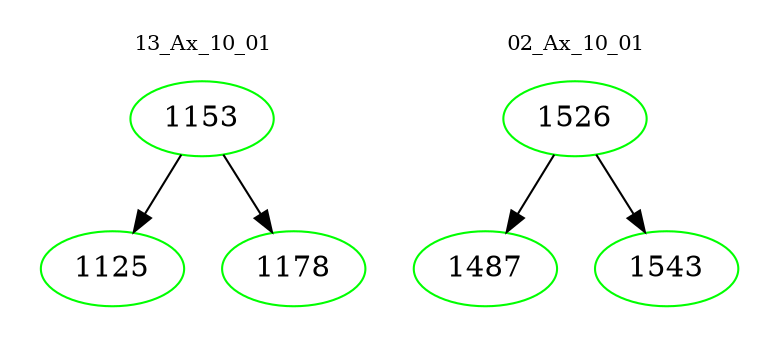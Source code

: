digraph{
subgraph cluster_0 {
color = white
label = "13_Ax_10_01";
fontsize=10;
T0_1153 [label="1153", color="green"]
T0_1153 -> T0_1125 [color="black"]
T0_1125 [label="1125", color="green"]
T0_1153 -> T0_1178 [color="black"]
T0_1178 [label="1178", color="green"]
}
subgraph cluster_1 {
color = white
label = "02_Ax_10_01";
fontsize=10;
T1_1526 [label="1526", color="green"]
T1_1526 -> T1_1487 [color="black"]
T1_1487 [label="1487", color="green"]
T1_1526 -> T1_1543 [color="black"]
T1_1543 [label="1543", color="green"]
}
}

